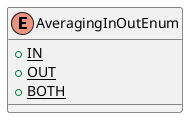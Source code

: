 @startuml

    enum AveragingInOutEnum [[AveragingInOutEnum.html]] {
        {static} +IN
        {static} +OUT
        {static} +BOTH
    }

@enduml
